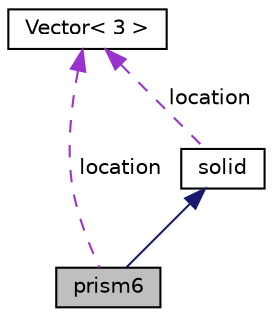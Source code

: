 digraph "prism6"
{
 // LATEX_PDF_SIZE
  edge [fontname="Helvetica",fontsize="10",labelfontname="Helvetica",labelfontsize="10"];
  node [fontname="Helvetica",fontsize="10",shape=record];
  Node1 [label="prism6",height=0.2,width=0.4,color="black", fillcolor="grey75", style="filled", fontcolor="black",tooltip="Class prism6 that inherits solid class."];
  Node2 -> Node1 [dir="back",color="midnightblue",fontsize="10",style="solid",fontname="Helvetica"];
  Node2 [label="solid",height=0.2,width=0.4,color="black", fillcolor="white", style="filled",URL="$classsolid.html",tooltip="Class solid."];
  Node3 -> Node2 [dir="back",color="darkorchid3",fontsize="10",style="dashed",label=" location" ,fontname="Helvetica"];
  Node3 [label="Vector\< 3 \>",height=0.2,width=0.4,color="black", fillcolor="white", style="filled",URL="$class_vector.html",tooltip=" "];
  Node3 -> Node1 [dir="back",color="darkorchid3",fontsize="10",style="dashed",label=" location" ,fontname="Helvetica"];
}
